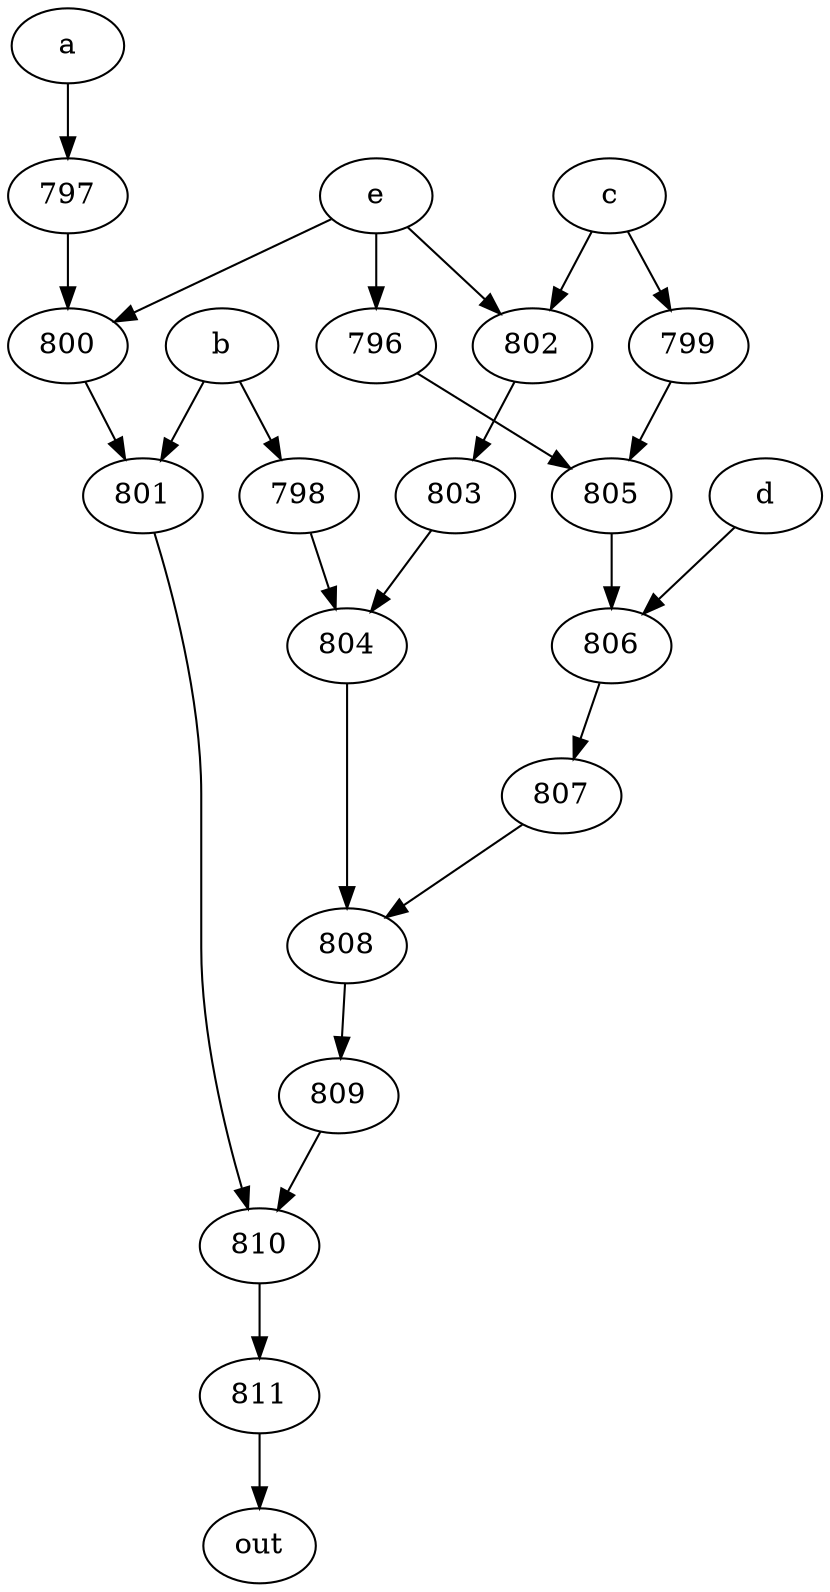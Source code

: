 strict digraph "" {
	811 -> out;
	a -> 797;
	797 -> 800;
	800 -> 801;
	b -> 798;
	b -> 801;
	798 -> 804;
	801 -> 810;
	804 -> 808;
	810 -> 811;
	c -> 799;
	c -> 802;
	799 -> 805;
	802 -> 803;
	805 -> 806;
	803 -> 804;
	d -> 806;
	806 -> 807;
	807 -> 808;
	e -> 800;
	e -> 802;
	e -> 796;
	796 -> 805;
	808 -> 809;
	809 -> 810;
}
